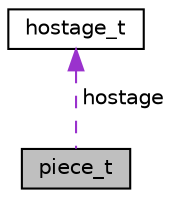 digraph "piece_t"
{
 // LATEX_PDF_SIZE
  edge [fontname="Helvetica",fontsize="10",labelfontname="Helvetica",labelfontsize="10"];
  node [fontname="Helvetica",fontsize="10",shape=record];
  Node1 [label="piece_t",height=0.2,width=0.4,color="black", fillcolor="grey75", style="filled", fontcolor="black",tooltip=" "];
  Node2 -> Node1 [dir="back",color="darkorchid3",fontsize="10",style="dashed",label=" hostage" ,fontname="Helvetica"];
  Node2 [label="hostage_t",height=0.2,width=0.4,color="black", fillcolor="white", style="filled",URL="$structhostage__t.html",tooltip=" "];
}
